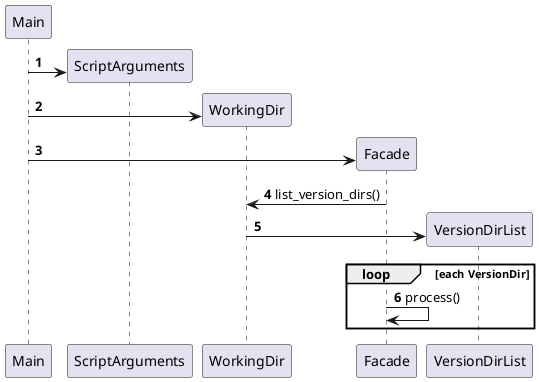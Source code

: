@startuml
'https://plantuml.com/sequence-diagram

autonumber

create Main
create ScriptArguments
Main -> ScriptArguments
create WorkingDir
Main -> WorkingDir
create Facade
Main -> Facade
Facade -> WorkingDir: list_version_dirs()
create VersionDirList
WorkingDir -> VersionDirList

loop each VersionDir
    Facade -> Facade: process()
end

@enduml
